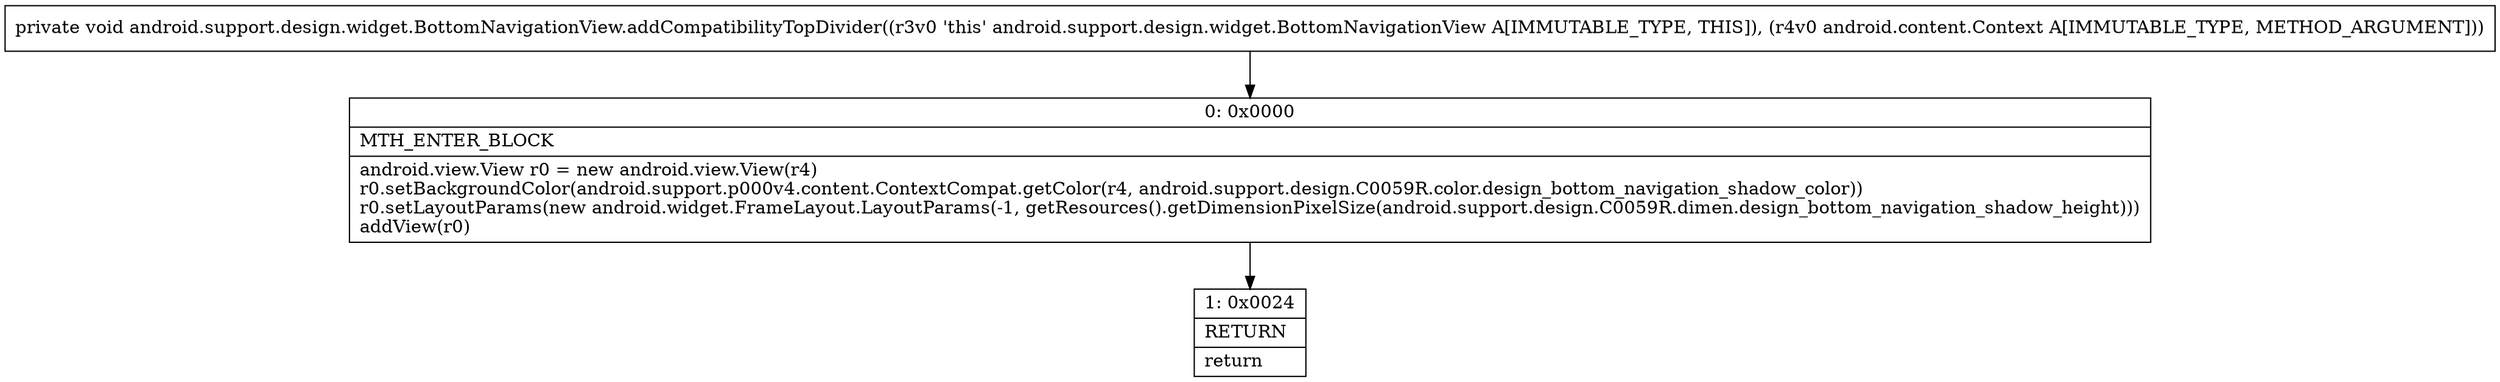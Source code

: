 digraph "CFG forandroid.support.design.widget.BottomNavigationView.addCompatibilityTopDivider(Landroid\/content\/Context;)V" {
Node_0 [shape=record,label="{0\:\ 0x0000|MTH_ENTER_BLOCK\l|android.view.View r0 = new android.view.View(r4)\lr0.setBackgroundColor(android.support.p000v4.content.ContextCompat.getColor(r4, android.support.design.C0059R.color.design_bottom_navigation_shadow_color))\lr0.setLayoutParams(new android.widget.FrameLayout.LayoutParams(\-1, getResources().getDimensionPixelSize(android.support.design.C0059R.dimen.design_bottom_navigation_shadow_height)))\laddView(r0)\l}"];
Node_1 [shape=record,label="{1\:\ 0x0024|RETURN\l|return\l}"];
MethodNode[shape=record,label="{private void android.support.design.widget.BottomNavigationView.addCompatibilityTopDivider((r3v0 'this' android.support.design.widget.BottomNavigationView A[IMMUTABLE_TYPE, THIS]), (r4v0 android.content.Context A[IMMUTABLE_TYPE, METHOD_ARGUMENT])) }"];
MethodNode -> Node_0;
Node_0 -> Node_1;
}

